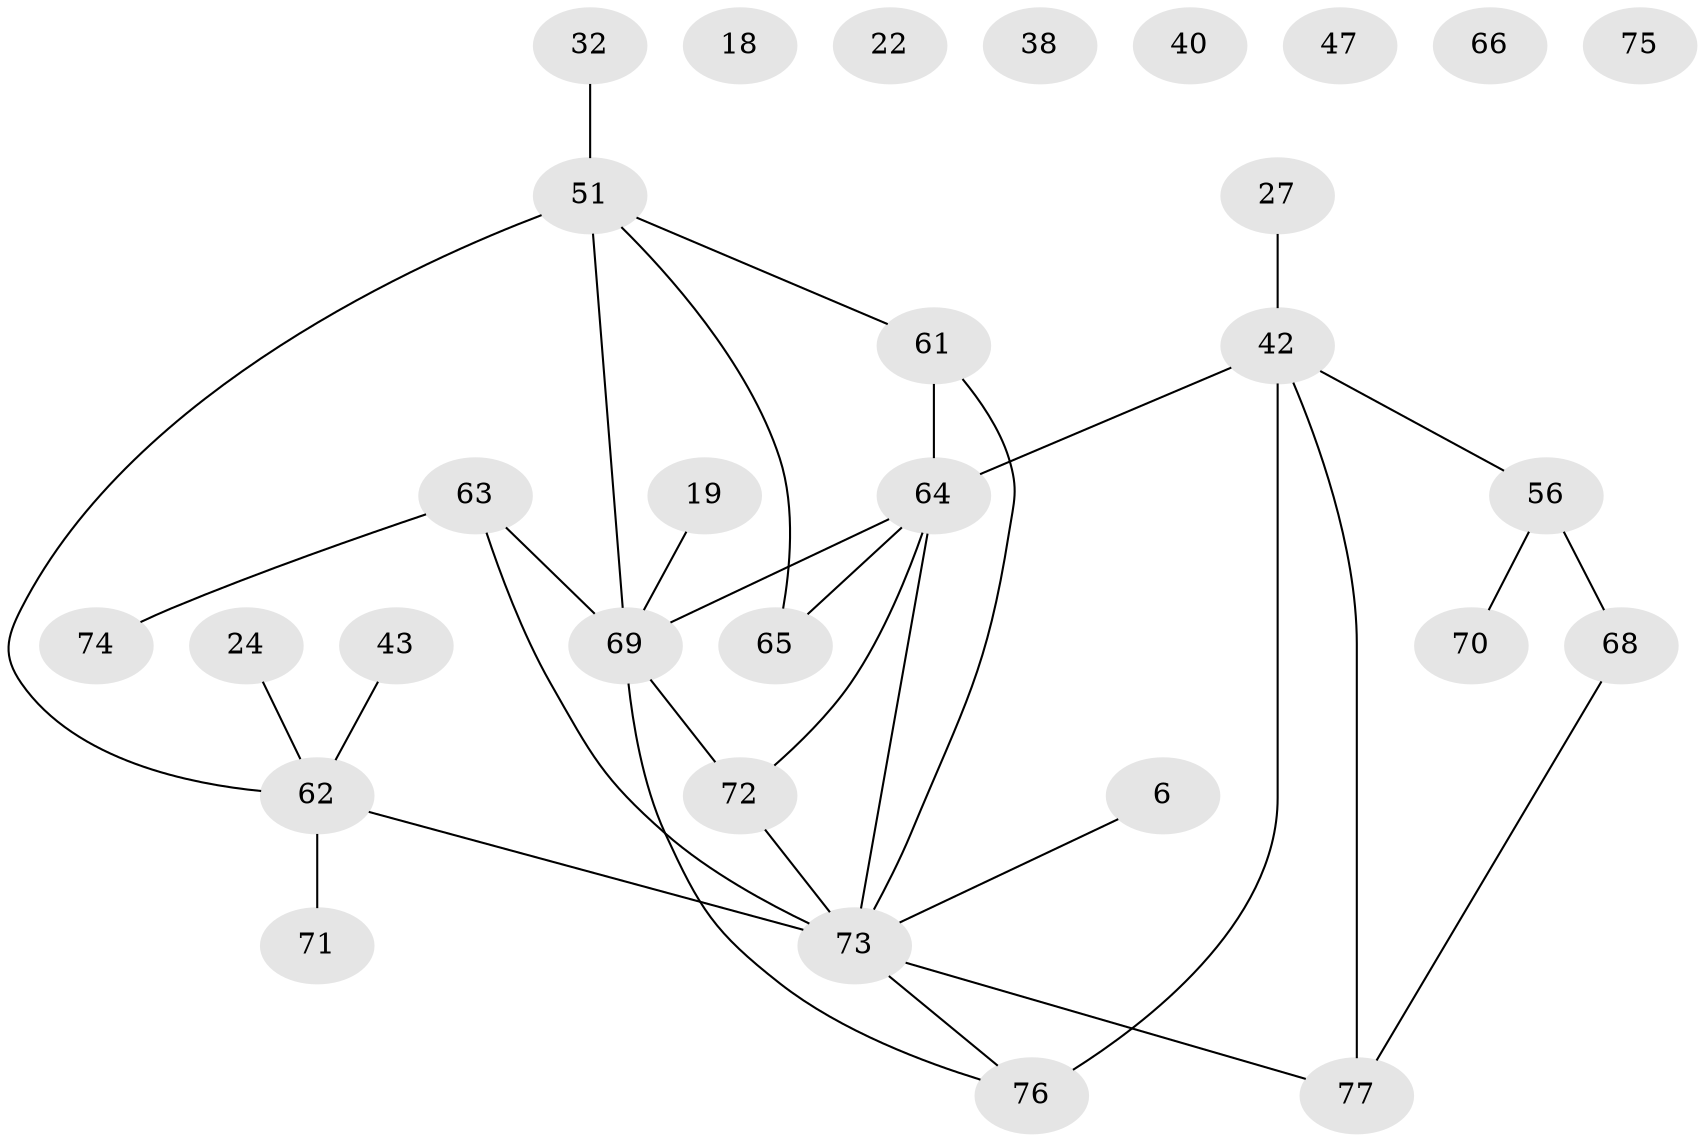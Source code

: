 // original degree distribution, {3: 0.18181818181818182, 1: 0.22077922077922077, 4: 0.16883116883116883, 2: 0.24675324675324675, 0: 0.07792207792207792, 7: 0.025974025974025976, 5: 0.06493506493506493, 6: 0.012987012987012988}
// Generated by graph-tools (version 1.1) at 2025/44/03/04/25 21:44:14]
// undirected, 30 vertices, 33 edges
graph export_dot {
graph [start="1"]
  node [color=gray90,style=filled];
  6;
  18;
  19;
  22;
  24;
  27;
  32;
  38;
  40;
  42 [super="+2+41+13"];
  43 [super="+1"];
  47;
  51 [super="+33+20"];
  56 [super="+46"];
  61 [super="+59"];
  62 [super="+11+37+17+31+48"];
  63 [super="+35"];
  64 [super="+50+44+29+60"];
  65 [super="+57"];
  66;
  68 [super="+10"];
  69 [super="+21+54+45"];
  70;
  71;
  72 [super="+53+52"];
  73 [super="+55+67"];
  74;
  75 [super="+4"];
  76 [super="+12+30"];
  77;
  6 -- 73;
  19 -- 69;
  24 -- 62;
  27 -- 42;
  32 -- 51;
  42 -- 77;
  42 -- 64 [weight=2];
  42 -- 76 [weight=2];
  42 -- 56;
  43 -- 62 [weight=3];
  51 -- 69 [weight=3];
  51 -- 65 [weight=2];
  51 -- 61 [weight=2];
  51 -- 62 [weight=2];
  56 -- 70;
  56 -- 68 [weight=2];
  61 -- 73 [weight=2];
  61 -- 64;
  62 -- 71;
  62 -- 73 [weight=3];
  63 -- 73 [weight=2];
  63 -- 74;
  63 -- 69;
  64 -- 73;
  64 -- 65;
  64 -- 69 [weight=2];
  64 -- 72;
  68 -- 77;
  69 -- 76;
  69 -- 72 [weight=2];
  72 -- 73;
  73 -- 77;
  73 -- 76;
}
